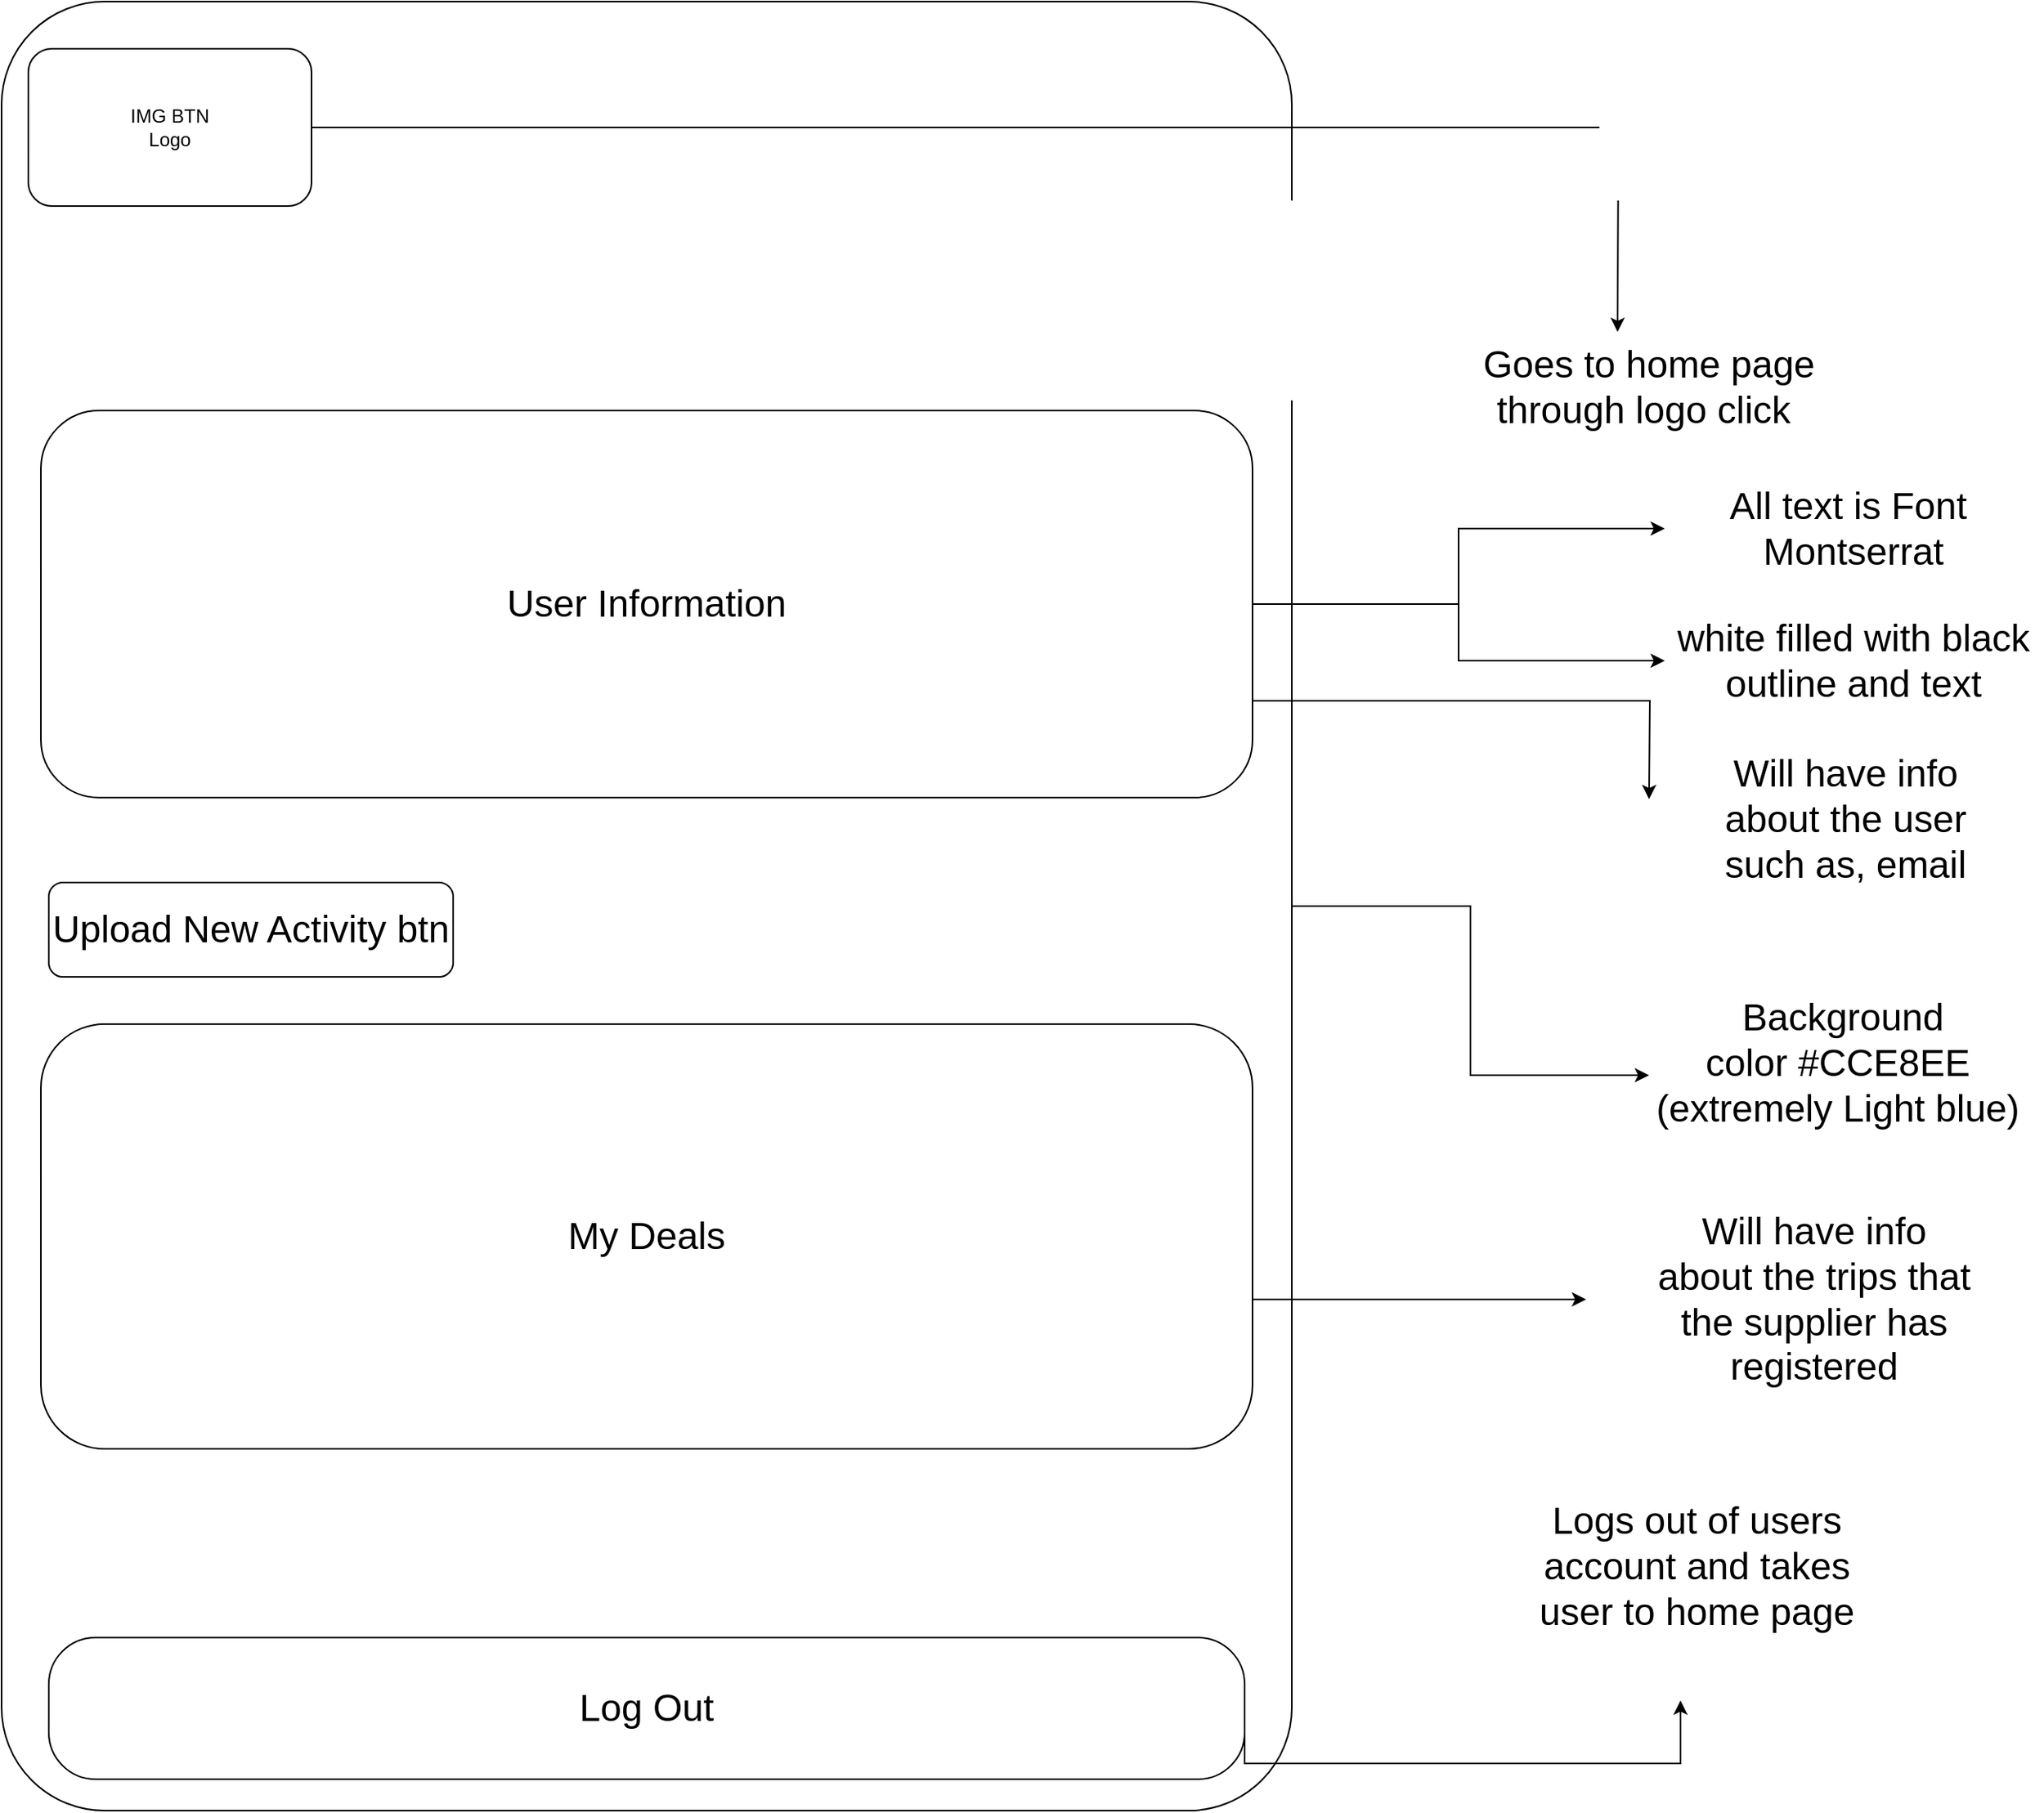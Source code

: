 <mxfile version="24.0.7" type="device">
  <diagram name="Page-1" id="f1b7ffb7-ca1e-a977-7cf5-a751b3c06c05">
    <mxGraphModel dx="2868" dy="1476" grid="1" gridSize="10" guides="1" tooltips="1" connect="1" arrows="1" fold="1" page="1" pageScale="1" pageWidth="826" pageHeight="1169" background="none" math="0" shadow="0">
      <root>
        <mxCell id="0" />
        <mxCell id="1" parent="0" />
        <mxCell id="qCPhsPHX_Ze51kBiNaoT-99" style="edgeStyle=orthogonalEdgeStyle;rounded=0;orthogonalLoop=1;jettySize=auto;html=1;exitX=1;exitY=0.5;exitDx=0;exitDy=0;entryX=0;entryY=0.75;entryDx=0;entryDy=0;" edge="1" parent="1" source="qCPhsPHX_Ze51kBiNaoT-100" target="qCPhsPHX_Ze51kBiNaoT-112">
          <mxGeometry relative="1" as="geometry" />
        </mxCell>
        <mxCell id="qCPhsPHX_Ze51kBiNaoT-100" value="" style="rounded=1;whiteSpace=wrap;html=1;arcSize=8;" vertex="1" parent="1">
          <mxGeometry x="23" y="10" width="820" height="1150" as="geometry" />
        </mxCell>
        <mxCell id="qCPhsPHX_Ze51kBiNaoT-101" style="edgeStyle=orthogonalEdgeStyle;rounded=0;orthogonalLoop=1;jettySize=auto;html=1;exitX=1;exitY=0.5;exitDx=0;exitDy=0;" edge="1" parent="1" source="qCPhsPHX_Ze51kBiNaoT-102">
          <mxGeometry relative="1" as="geometry">
            <mxPoint x="1090" y="1090" as="targetPoint" />
            <Array as="points">
              <mxPoint x="1090" y="1130" />
              <mxPoint x="1090" y="1090" />
            </Array>
          </mxGeometry>
        </mxCell>
        <mxCell id="qCPhsPHX_Ze51kBiNaoT-102" value="&lt;font style=&quot;font-size: 24px;&quot;&gt;Log Out&lt;/font&gt;" style="rounded=1;whiteSpace=wrap;html=1;arcSize=33;" vertex="1" parent="1">
          <mxGeometry x="53" y="1050" width="760" height="90" as="geometry" />
        </mxCell>
        <mxCell id="qCPhsPHX_Ze51kBiNaoT-103" style="edgeStyle=orthogonalEdgeStyle;rounded=0;orthogonalLoop=1;jettySize=auto;html=1;exitX=1;exitY=0.5;exitDx=0;exitDy=0;" edge="1" parent="1">
          <mxGeometry relative="1" as="geometry">
            <mxPoint x="1030" y="835" as="targetPoint" />
            <mxPoint x="818" y="835" as="sourcePoint" />
          </mxGeometry>
        </mxCell>
        <mxCell id="qCPhsPHX_Ze51kBiNaoT-105" style="edgeStyle=orthogonalEdgeStyle;rounded=0;orthogonalLoop=1;jettySize=auto;html=1;exitX=1;exitY=0.5;exitDx=0;exitDy=0;entryX=0;entryY=0.5;entryDx=0;entryDy=0;" edge="1" parent="1" source="qCPhsPHX_Ze51kBiNaoT-108" target="qCPhsPHX_Ze51kBiNaoT-111">
          <mxGeometry relative="1" as="geometry" />
        </mxCell>
        <mxCell id="qCPhsPHX_Ze51kBiNaoT-106" style="edgeStyle=orthogonalEdgeStyle;rounded=0;orthogonalLoop=1;jettySize=auto;html=1;exitX=1;exitY=0.5;exitDx=0;exitDy=0;" edge="1" parent="1" source="qCPhsPHX_Ze51kBiNaoT-108" target="qCPhsPHX_Ze51kBiNaoT-114">
          <mxGeometry relative="1" as="geometry" />
        </mxCell>
        <mxCell id="qCPhsPHX_Ze51kBiNaoT-107" style="edgeStyle=orthogonalEdgeStyle;rounded=0;orthogonalLoop=1;jettySize=auto;html=1;exitX=1;exitY=0.75;exitDx=0;exitDy=0;" edge="1" parent="1" source="qCPhsPHX_Ze51kBiNaoT-108">
          <mxGeometry relative="1" as="geometry">
            <mxPoint x="1070" y="517" as="targetPoint" />
          </mxGeometry>
        </mxCell>
        <mxCell id="qCPhsPHX_Ze51kBiNaoT-108" value="User Information" style="rounded=1;whiteSpace=wrap;html=1;fontSize=24;" vertex="1" parent="1">
          <mxGeometry x="48" y="270" width="770" height="246" as="geometry" />
        </mxCell>
        <mxCell id="qCPhsPHX_Ze51kBiNaoT-109" style="edgeStyle=orthogonalEdgeStyle;rounded=0;orthogonalLoop=1;jettySize=auto;html=1;exitX=1;exitY=0.5;exitDx=0;exitDy=0;" edge="1" parent="1" source="qCPhsPHX_Ze51kBiNaoT-110">
          <mxGeometry relative="1" as="geometry">
            <mxPoint x="1050" y="220" as="targetPoint" />
          </mxGeometry>
        </mxCell>
        <mxCell id="qCPhsPHX_Ze51kBiNaoT-110" value="IMG BTN&lt;div&gt;Logo&lt;/div&gt;" style="rounded=1;whiteSpace=wrap;html=1;" vertex="1" parent="1">
          <mxGeometry x="40" y="40" width="180" height="100" as="geometry" />
        </mxCell>
        <mxCell id="qCPhsPHX_Ze51kBiNaoT-111" value="&lt;font style=&quot;font-size: 24px;&quot;&gt;All text is Font&amp;nbsp;&lt;/font&gt;&lt;div&gt;&lt;font style=&quot;&quot;&gt;&lt;font style=&quot;font-size: 24px;&quot;&gt;Montserrat&lt;/font&gt;&lt;br&gt;&lt;/font&gt;&lt;/div&gt;" style="text;strokeColor=none;align=center;fillColor=none;html=1;verticalAlign=middle;whiteSpace=wrap;rounded=0;" vertex="1" parent="1">
          <mxGeometry x="1080" y="310" width="240" height="70" as="geometry" />
        </mxCell>
        <mxCell id="qCPhsPHX_Ze51kBiNaoT-112" value="&lt;font style=&quot;font-size: 24px;&quot;&gt;&amp;nbsp;Background color&amp;nbsp;#CCE8EE (extremely Light blue)&lt;/font&gt;" style="text;strokeColor=none;align=center;fillColor=none;html=1;verticalAlign=middle;whiteSpace=wrap;rounded=0;" vertex="1" parent="1">
          <mxGeometry x="1070" y="670" width="240" height="30" as="geometry" />
        </mxCell>
        <mxCell id="qCPhsPHX_Ze51kBiNaoT-113" value="&lt;font style=&quot;font-size: 24px;&quot;&gt;Goes to home page through logo click&amp;nbsp;&lt;/font&gt;" style="text;html=1;align=center;verticalAlign=middle;whiteSpace=wrap;rounded=0;" vertex="1" parent="1">
          <mxGeometry x="960" y="240" width="220" height="30" as="geometry" />
        </mxCell>
        <mxCell id="qCPhsPHX_Ze51kBiNaoT-114" value="&lt;font style=&quot;font-size: 24px;&quot;&gt;white filled with black outline and text&lt;/font&gt;" style="text;strokeColor=none;align=center;fillColor=none;html=1;verticalAlign=middle;whiteSpace=wrap;rounded=0;" vertex="1" parent="1">
          <mxGeometry x="1080" y="414" width="240" height="30" as="geometry" />
        </mxCell>
        <mxCell id="qCPhsPHX_Ze51kBiNaoT-115" value="&lt;font style=&quot;font-size: 24px;&quot;&gt;Logs out of users account and takes user to home page&lt;/font&gt;" style="text;strokeColor=none;align=center;fillColor=none;html=1;verticalAlign=middle;whiteSpace=wrap;rounded=0;" vertex="1" parent="1">
          <mxGeometry x="990" y="950" width="221" height="110" as="geometry" />
        </mxCell>
        <mxCell id="qCPhsPHX_Ze51kBiNaoT-116" value="Will have info about the trips that the supplier has registered" style="text;html=1;align=center;verticalAlign=middle;whiteSpace=wrap;rounded=0;fontSize=24;" vertex="1" parent="1">
          <mxGeometry x="1070" y="785" width="210" height="100" as="geometry" />
        </mxCell>
        <mxCell id="qCPhsPHX_Ze51kBiNaoT-117" value="Will have info about the user such as, email" style="text;html=1;align=center;verticalAlign=middle;whiteSpace=wrap;rounded=0;fontSize=24;" vertex="1" parent="1">
          <mxGeometry x="1090" y="480" width="210" height="100" as="geometry" />
        </mxCell>
        <mxCell id="qCPhsPHX_Ze51kBiNaoT-119" value="My Deals" style="rounded=1;whiteSpace=wrap;html=1;fontSize=24;" vertex="1" parent="1">
          <mxGeometry x="48" y="660" width="770" height="270" as="geometry" />
        </mxCell>
        <mxCell id="qCPhsPHX_Ze51kBiNaoT-120" value="&lt;font style=&quot;font-size: 24px;&quot;&gt;Upload New Activity btn&lt;/font&gt;" style="rounded=1;whiteSpace=wrap;html=1;" vertex="1" parent="1">
          <mxGeometry x="53" y="570" width="257" height="60" as="geometry" />
        </mxCell>
      </root>
    </mxGraphModel>
  </diagram>
</mxfile>
